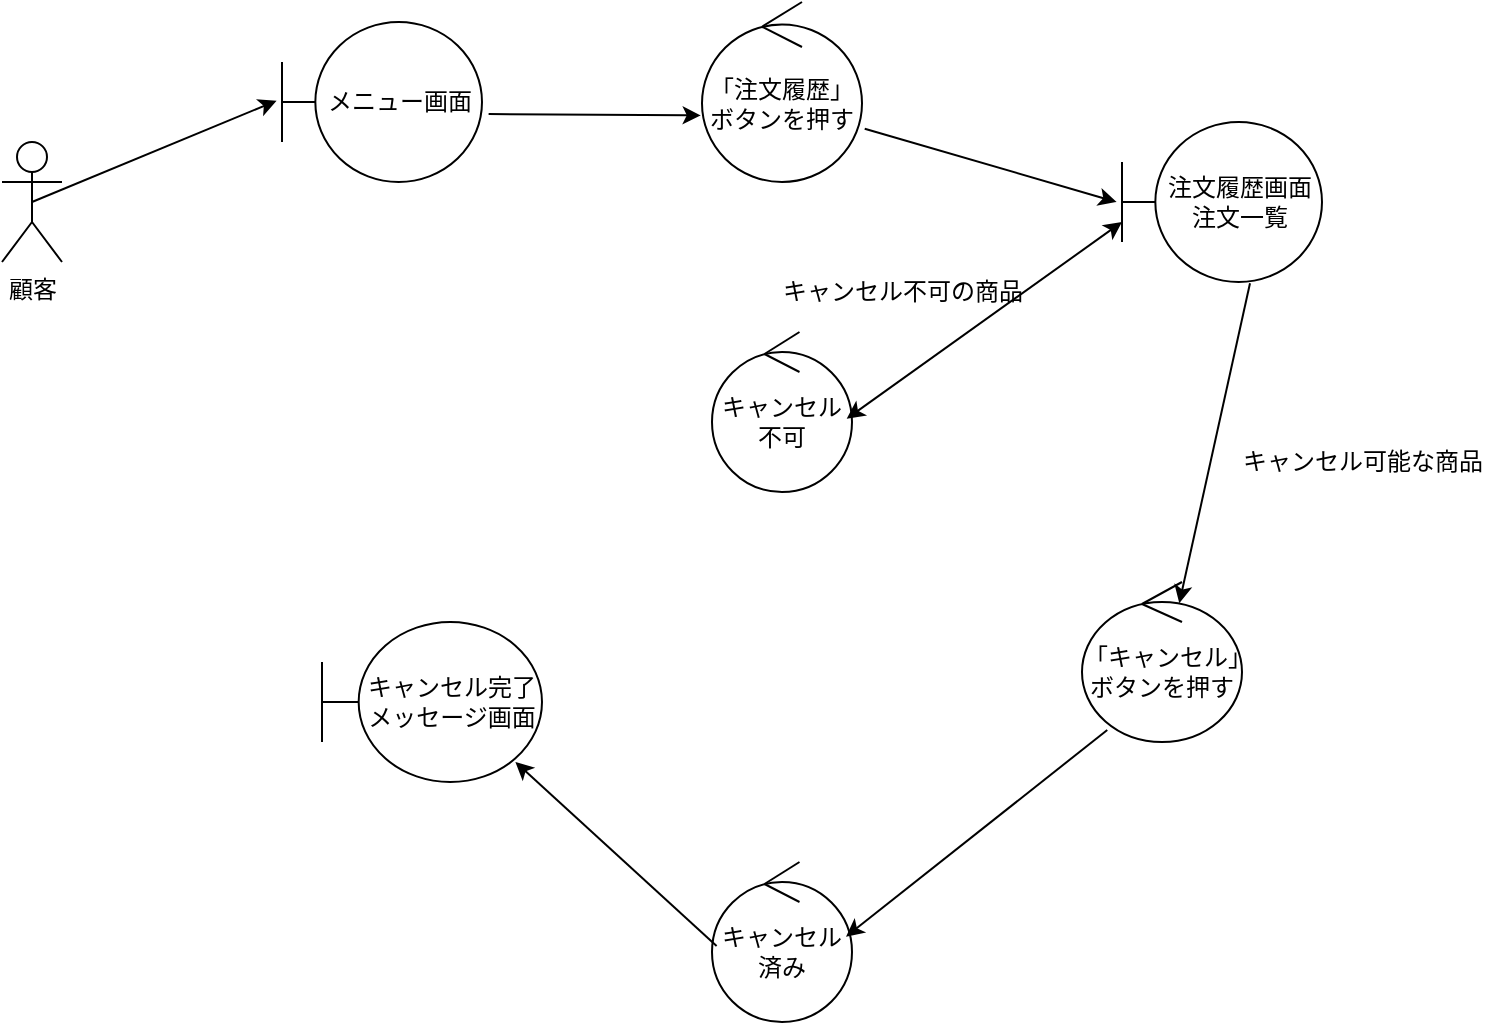 <mxfile>
    <diagram id="AO_GGIGprWeuYINtOLVt" name="ページ1">
        <mxGraphModel dx="995" dy="559" grid="1" gridSize="10" guides="1" tooltips="1" connect="1" arrows="1" fold="1" page="1" pageScale="1" pageWidth="827" pageHeight="1169" math="0" shadow="0">
            <root>
                <mxCell id="0"/>
                <mxCell id="1" parent="0"/>
                <mxCell id="2" value="顧客" style="shape=umlActor;verticalLabelPosition=bottom;verticalAlign=top;html=1;" vertex="1" parent="1">
                    <mxGeometry x="50" y="490" width="30" height="60" as="geometry"/>
                </mxCell>
                <mxCell id="3" value="メニュー画面" style="shape=umlBoundary;whiteSpace=wrap;html=1;" vertex="1" parent="1">
                    <mxGeometry x="190" y="430" width="100" height="80" as="geometry"/>
                </mxCell>
                <mxCell id="4" value="「注文履歴」ボタンを押す" style="ellipse;shape=umlControl;whiteSpace=wrap;html=1;" vertex="1" parent="1">
                    <mxGeometry x="400" y="420" width="80" height="90" as="geometry"/>
                </mxCell>
                <mxCell id="5" value="注文履歴画面&lt;div&gt;注文一覧&lt;/div&gt;" style="shape=umlBoundary;whiteSpace=wrap;html=1;" vertex="1" parent="1">
                    <mxGeometry x="610" y="480" width="100" height="80" as="geometry"/>
                </mxCell>
                <mxCell id="6" value="「キャンセル」ボタンを押す" style="ellipse;shape=umlControl;whiteSpace=wrap;html=1;" vertex="1" parent="1">
                    <mxGeometry x="590" y="710" width="80" height="80" as="geometry"/>
                </mxCell>
                <mxCell id="7" value="キャンセル済み" style="ellipse;shape=umlControl;whiteSpace=wrap;html=1;" vertex="1" parent="1">
                    <mxGeometry x="405" y="850" width="70" height="80" as="geometry"/>
                </mxCell>
                <mxCell id="8" value="キャンセル完了メッセージ画面" style="shape=umlBoundary;whiteSpace=wrap;html=1;" vertex="1" parent="1">
                    <mxGeometry x="210" y="730" width="110" height="80" as="geometry"/>
                </mxCell>
                <mxCell id="9" value="キャンセル不可" style="ellipse;shape=umlControl;whiteSpace=wrap;html=1;" vertex="1" parent="1">
                    <mxGeometry x="405" y="585" width="70" height="80" as="geometry"/>
                </mxCell>
                <mxCell id="10" value="" style="endArrow=classic;html=1;exitX=0.5;exitY=0.5;exitDx=0;exitDy=0;exitPerimeter=0;entryX=-0.027;entryY=0.492;entryDx=0;entryDy=0;entryPerimeter=0;" edge="1" parent="1" source="2" target="3">
                    <mxGeometry width="50" height="50" relative="1" as="geometry">
                        <mxPoint x="200" y="690" as="sourcePoint"/>
                        <mxPoint x="250" y="640" as="targetPoint"/>
                    </mxGeometry>
                </mxCell>
                <mxCell id="11" value="" style="endArrow=classic;html=1;entryX=-0.008;entryY=0.63;entryDx=0;entryDy=0;entryPerimeter=0;exitX=1.033;exitY=0.575;exitDx=0;exitDy=0;exitPerimeter=0;" edge="1" parent="1" source="3" target="4">
                    <mxGeometry width="50" height="50" relative="1" as="geometry">
                        <mxPoint x="80" y="530" as="sourcePoint"/>
                        <mxPoint x="197" y="479" as="targetPoint"/>
                    </mxGeometry>
                </mxCell>
                <mxCell id="12" value="" style="endArrow=classic;html=1;exitX=1.017;exitY=0.704;exitDx=0;exitDy=0;exitPerimeter=0;entryX=-0.027;entryY=0.5;entryDx=0;entryDy=0;entryPerimeter=0;" edge="1" parent="1" source="4" target="5">
                    <mxGeometry width="50" height="50" relative="1" as="geometry">
                        <mxPoint x="175" y="530" as="sourcePoint"/>
                        <mxPoint x="590" y="510" as="targetPoint"/>
                    </mxGeometry>
                </mxCell>
                <mxCell id="13" value="" style="endArrow=classic;startArrow=classic;html=1;entryX=0;entryY=0.625;entryDx=0;entryDy=0;entryPerimeter=0;exitX=0.962;exitY=0.542;exitDx=0;exitDy=0;exitPerimeter=0;" edge="1" parent="1" source="9" target="5">
                    <mxGeometry width="50" height="50" relative="1" as="geometry">
                        <mxPoint x="500" y="650" as="sourcePoint"/>
                        <mxPoint x="550" y="600" as="targetPoint"/>
                    </mxGeometry>
                </mxCell>
                <mxCell id="14" value="" style="endArrow=classic;html=1;entryX=0.608;entryY=0.133;entryDx=0;entryDy=0;entryPerimeter=0;exitX=0.64;exitY=1.008;exitDx=0;exitDy=0;exitPerimeter=0;" edge="1" parent="1" source="5" target="6">
                    <mxGeometry width="50" height="50" relative="1" as="geometry">
                        <mxPoint x="500" y="650" as="sourcePoint"/>
                        <mxPoint x="550" y="600" as="targetPoint"/>
                    </mxGeometry>
                </mxCell>
                <mxCell id="15" value="" style="endArrow=classic;html=1;entryX=0.957;entryY=0.467;entryDx=0;entryDy=0;entryPerimeter=0;exitX=0.158;exitY=0.925;exitDx=0;exitDy=0;exitPerimeter=0;" edge="1" parent="1" source="6" target="7">
                    <mxGeometry width="50" height="50" relative="1" as="geometry">
                        <mxPoint x="684" y="571" as="sourcePoint"/>
                        <mxPoint x="649" y="731" as="targetPoint"/>
                    </mxGeometry>
                </mxCell>
                <mxCell id="16" value="" style="endArrow=classic;html=1;entryX=0.879;entryY=0.875;entryDx=0;entryDy=0;entryPerimeter=0;exitX=0.033;exitY=0.525;exitDx=0;exitDy=0;exitPerimeter=0;" edge="1" parent="1" source="7" target="8">
                    <mxGeometry width="50" height="50" relative="1" as="geometry">
                        <mxPoint x="694" y="581" as="sourcePoint"/>
                        <mxPoint x="659" y="741" as="targetPoint"/>
                    </mxGeometry>
                </mxCell>
                <mxCell id="17" value="キャンセル不可の商品" style="text;html=1;align=center;verticalAlign=middle;resizable=0;points=[];autosize=1;strokeColor=none;fillColor=none;" vertex="1" parent="1">
                    <mxGeometry x="430" y="550" width="140" height="30" as="geometry"/>
                </mxCell>
                <mxCell id="18" value="キャンセル可能な商品" style="text;html=1;align=center;verticalAlign=middle;resizable=0;points=[];autosize=1;strokeColor=none;fillColor=none;" vertex="1" parent="1">
                    <mxGeometry x="660" y="635" width="140" height="30" as="geometry"/>
                </mxCell>
            </root>
        </mxGraphModel>
    </diagram>
</mxfile>
